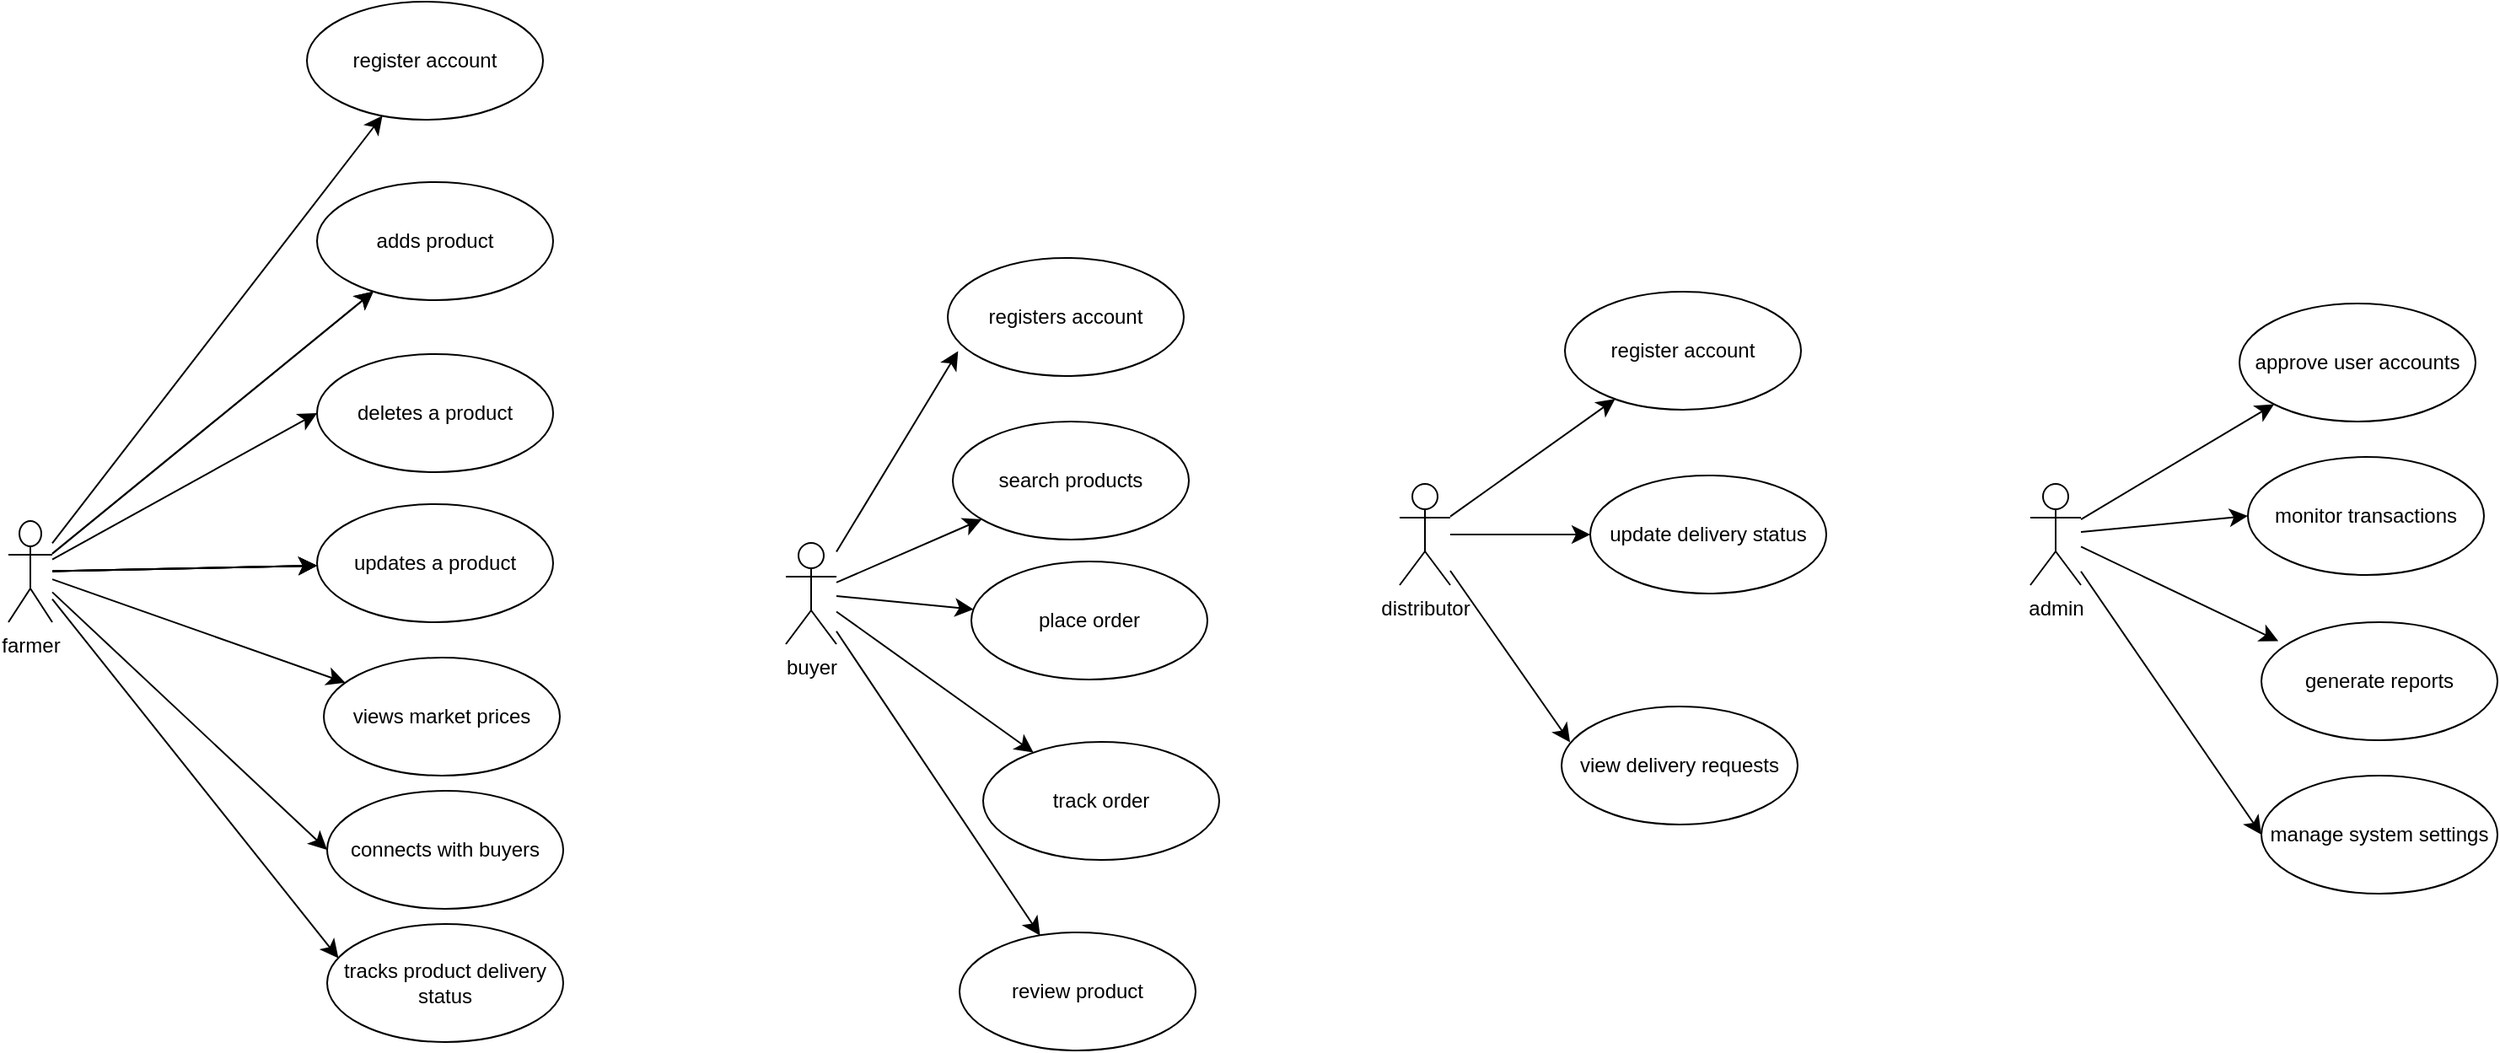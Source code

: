 <mxfile version="24.4.9" type="github">
  <diagram name="Page-1" id="b3bLt9QmsCSEi7zat9Xe">
    <mxGraphModel dx="836" dy="912" grid="0" gridSize="10" guides="1" tooltips="1" connect="1" arrows="1" fold="1" page="0" pageScale="1" pageWidth="1100" pageHeight="850" math="0" shadow="0">
      <root>
        <mxCell id="0" />
        <mxCell id="1" parent="0" />
        <mxCell id="QtXWayGIyKTpw7mKhyBs-3" value="" style="edgeStyle=none;curved=1;rounded=0;orthogonalLoop=1;jettySize=auto;html=1;fontSize=12;startSize=8;endSize=8;" edge="1" parent="1" source="QtXWayGIyKTpw7mKhyBs-1" target="QtXWayGIyKTpw7mKhyBs-2">
          <mxGeometry relative="1" as="geometry" />
        </mxCell>
        <mxCell id="QtXWayGIyKTpw7mKhyBs-15" value="" style="edgeStyle=none;curved=1;rounded=0;orthogonalLoop=1;jettySize=auto;html=1;fontSize=12;startSize=8;endSize=8;" edge="1" parent="1" source="QtXWayGIyKTpw7mKhyBs-1" target="QtXWayGIyKTpw7mKhyBs-13">
          <mxGeometry relative="1" as="geometry" />
        </mxCell>
        <mxCell id="QtXWayGIyKTpw7mKhyBs-16" value="" style="edgeStyle=none;curved=1;rounded=0;orthogonalLoop=1;jettySize=auto;html=1;fontSize=12;startSize=8;endSize=8;" edge="1" parent="1" source="QtXWayGIyKTpw7mKhyBs-1" target="QtXWayGIyKTpw7mKhyBs-13">
          <mxGeometry relative="1" as="geometry" />
        </mxCell>
        <mxCell id="QtXWayGIyKTpw7mKhyBs-17" value="" style="edgeStyle=none;curved=1;rounded=0;orthogonalLoop=1;jettySize=auto;html=1;fontSize=12;startSize=8;endSize=8;" edge="1" parent="1" source="QtXWayGIyKTpw7mKhyBs-1" target="QtXWayGIyKTpw7mKhyBs-10">
          <mxGeometry relative="1" as="geometry" />
        </mxCell>
        <mxCell id="QtXWayGIyKTpw7mKhyBs-18" value="" style="edgeStyle=none;curved=1;rounded=0;orthogonalLoop=1;jettySize=auto;html=1;fontSize=12;startSize=8;endSize=8;" edge="1" parent="1" source="QtXWayGIyKTpw7mKhyBs-1" target="QtXWayGIyKTpw7mKhyBs-10">
          <mxGeometry relative="1" as="geometry" />
        </mxCell>
        <mxCell id="QtXWayGIyKTpw7mKhyBs-19" value="" style="edgeStyle=none;curved=1;rounded=0;orthogonalLoop=1;jettySize=auto;html=1;fontSize=12;startSize=8;endSize=8;" edge="1" parent="1" source="QtXWayGIyKTpw7mKhyBs-1" target="QtXWayGIyKTpw7mKhyBs-10">
          <mxGeometry relative="1" as="geometry" />
        </mxCell>
        <mxCell id="QtXWayGIyKTpw7mKhyBs-22" style="edgeStyle=none;curved=1;rounded=0;orthogonalLoop=1;jettySize=auto;html=1;entryX=0;entryY=0.5;entryDx=0;entryDy=0;fontSize=12;startSize=8;endSize=8;" edge="1" parent="1" source="QtXWayGIyKTpw7mKhyBs-1" target="QtXWayGIyKTpw7mKhyBs-8">
          <mxGeometry relative="1" as="geometry" />
        </mxCell>
        <mxCell id="QtXWayGIyKTpw7mKhyBs-23" value="" style="edgeStyle=none;curved=1;rounded=0;orthogonalLoop=1;jettySize=auto;html=1;fontSize=12;startSize=8;endSize=8;" edge="1" parent="1" source="QtXWayGIyKTpw7mKhyBs-1" target="QtXWayGIyKTpw7mKhyBs-10">
          <mxGeometry relative="1" as="geometry" />
        </mxCell>
        <mxCell id="QtXWayGIyKTpw7mKhyBs-24" style="edgeStyle=none;curved=1;rounded=0;orthogonalLoop=1;jettySize=auto;html=1;fontSize=12;startSize=8;endSize=8;" edge="1" parent="1" source="QtXWayGIyKTpw7mKhyBs-1" target="QtXWayGIyKTpw7mKhyBs-12">
          <mxGeometry relative="1" as="geometry" />
        </mxCell>
        <mxCell id="QtXWayGIyKTpw7mKhyBs-25" style="edgeStyle=none;curved=1;rounded=0;orthogonalLoop=1;jettySize=auto;html=1;entryX=0;entryY=0.5;entryDx=0;entryDy=0;fontSize=12;startSize=8;endSize=8;" edge="1" parent="1" source="QtXWayGIyKTpw7mKhyBs-1" target="QtXWayGIyKTpw7mKhyBs-9">
          <mxGeometry relative="1" as="geometry" />
        </mxCell>
        <mxCell id="QtXWayGIyKTpw7mKhyBs-1" value="farmer" style="shape=umlActor;verticalLabelPosition=bottom;verticalAlign=top;html=1;outlineConnect=0;" vertex="1" parent="1">
          <mxGeometry x="-28" y="212" width="26" height="60" as="geometry" />
        </mxCell>
        <mxCell id="QtXWayGIyKTpw7mKhyBs-2" value="register account" style="ellipse;whiteSpace=wrap;html=1;" vertex="1" parent="1">
          <mxGeometry x="149" y="-96" width="140" height="70" as="geometry" />
        </mxCell>
        <mxCell id="QtXWayGIyKTpw7mKhyBs-7" value="tracks product delivery status" style="ellipse;whiteSpace=wrap;html=1;" vertex="1" parent="1">
          <mxGeometry x="161" y="451" width="140" height="70" as="geometry" />
        </mxCell>
        <mxCell id="QtXWayGIyKTpw7mKhyBs-8" value="deletes a product" style="ellipse;whiteSpace=wrap;html=1;" vertex="1" parent="1">
          <mxGeometry x="155" y="113" width="140" height="70" as="geometry" />
        </mxCell>
        <mxCell id="QtXWayGIyKTpw7mKhyBs-9" value="connects with buyers" style="ellipse;whiteSpace=wrap;html=1;" vertex="1" parent="1">
          <mxGeometry x="161" y="372" width="140" height="70" as="geometry" />
        </mxCell>
        <mxCell id="QtXWayGIyKTpw7mKhyBs-10" value="updates a product" style="ellipse;whiteSpace=wrap;html=1;" vertex="1" parent="1">
          <mxGeometry x="155" y="202" width="140" height="70" as="geometry" />
        </mxCell>
        <mxCell id="QtXWayGIyKTpw7mKhyBs-12" value="views market prices" style="ellipse;whiteSpace=wrap;html=1;" vertex="1" parent="1">
          <mxGeometry x="159" y="293" width="140" height="70" as="geometry" />
        </mxCell>
        <mxCell id="QtXWayGIyKTpw7mKhyBs-13" value="adds product" style="ellipse;whiteSpace=wrap;html=1;" vertex="1" parent="1">
          <mxGeometry x="155" y="11" width="140" height="70" as="geometry" />
        </mxCell>
        <mxCell id="QtXWayGIyKTpw7mKhyBs-26" style="edgeStyle=none;curved=1;rounded=0;orthogonalLoop=1;jettySize=auto;html=1;entryX=0.048;entryY=0.29;entryDx=0;entryDy=0;entryPerimeter=0;fontSize=12;startSize=8;endSize=8;" edge="1" parent="1" source="QtXWayGIyKTpw7mKhyBs-1" target="QtXWayGIyKTpw7mKhyBs-7">
          <mxGeometry relative="1" as="geometry" />
        </mxCell>
        <mxCell id="QtXWayGIyKTpw7mKhyBs-33" style="edgeStyle=none;curved=1;rounded=0;orthogonalLoop=1;jettySize=auto;html=1;fontSize=12;startSize=8;endSize=8;" edge="1" parent="1" source="QtXWayGIyKTpw7mKhyBs-27" target="QtXWayGIyKTpw7mKhyBs-28">
          <mxGeometry relative="1" as="geometry" />
        </mxCell>
        <mxCell id="QtXWayGIyKTpw7mKhyBs-34" style="edgeStyle=none;curved=1;rounded=0;orthogonalLoop=1;jettySize=auto;html=1;fontSize=12;startSize=8;endSize=8;" edge="1" parent="1" source="QtXWayGIyKTpw7mKhyBs-27" target="QtXWayGIyKTpw7mKhyBs-32">
          <mxGeometry relative="1" as="geometry" />
        </mxCell>
        <mxCell id="QtXWayGIyKTpw7mKhyBs-35" style="edgeStyle=none;curved=1;rounded=0;orthogonalLoop=1;jettySize=auto;html=1;fontSize=12;startSize=8;endSize=8;" edge="1" parent="1" source="QtXWayGIyKTpw7mKhyBs-27" target="QtXWayGIyKTpw7mKhyBs-31">
          <mxGeometry relative="1" as="geometry" />
        </mxCell>
        <mxCell id="QtXWayGIyKTpw7mKhyBs-36" style="edgeStyle=none;curved=1;rounded=0;orthogonalLoop=1;jettySize=auto;html=1;fontSize=12;startSize=8;endSize=8;" edge="1" parent="1" source="QtXWayGIyKTpw7mKhyBs-27" target="QtXWayGIyKTpw7mKhyBs-29">
          <mxGeometry relative="1" as="geometry" />
        </mxCell>
        <mxCell id="QtXWayGIyKTpw7mKhyBs-27" value="buyer" style="shape=umlActor;verticalLabelPosition=bottom;verticalAlign=top;html=1;" vertex="1" parent="1">
          <mxGeometry x="433" y="225" width="30" height="60" as="geometry" />
        </mxCell>
        <mxCell id="QtXWayGIyKTpw7mKhyBs-28" value="place order" style="ellipse;whiteSpace=wrap;html=1;" vertex="1" parent="1">
          <mxGeometry x="543" y="236" width="140" height="70" as="geometry" />
        </mxCell>
        <mxCell id="QtXWayGIyKTpw7mKhyBs-29" value="search products" style="ellipse;whiteSpace=wrap;html=1;" vertex="1" parent="1">
          <mxGeometry x="532" y="153" width="140" height="70" as="geometry" />
        </mxCell>
        <mxCell id="QtXWayGIyKTpw7mKhyBs-30" value="registers account" style="ellipse;whiteSpace=wrap;html=1;" vertex="1" parent="1">
          <mxGeometry x="529" y="56" width="140" height="70" as="geometry" />
        </mxCell>
        <mxCell id="QtXWayGIyKTpw7mKhyBs-31" value="review product" style="ellipse;whiteSpace=wrap;html=1;" vertex="1" parent="1">
          <mxGeometry x="536" y="456" width="140" height="70" as="geometry" />
        </mxCell>
        <mxCell id="QtXWayGIyKTpw7mKhyBs-32" value="track order" style="ellipse;whiteSpace=wrap;html=1;" vertex="1" parent="1">
          <mxGeometry x="550" y="343" width="140" height="70" as="geometry" />
        </mxCell>
        <mxCell id="QtXWayGIyKTpw7mKhyBs-37" style="edgeStyle=none;curved=1;rounded=0;orthogonalLoop=1;jettySize=auto;html=1;entryX=0.044;entryY=0.79;entryDx=0;entryDy=0;entryPerimeter=0;fontSize=12;startSize=8;endSize=8;" edge="1" parent="1" source="QtXWayGIyKTpw7mKhyBs-27" target="QtXWayGIyKTpw7mKhyBs-30">
          <mxGeometry relative="1" as="geometry" />
        </mxCell>
        <mxCell id="QtXWayGIyKTpw7mKhyBs-42" style="edgeStyle=none;curved=1;rounded=0;orthogonalLoop=1;jettySize=auto;html=1;fontSize=12;startSize=8;endSize=8;" edge="1" parent="1" source="QtXWayGIyKTpw7mKhyBs-38" target="QtXWayGIyKTpw7mKhyBs-41">
          <mxGeometry relative="1" as="geometry" />
        </mxCell>
        <mxCell id="QtXWayGIyKTpw7mKhyBs-43" style="edgeStyle=none;curved=1;rounded=0;orthogonalLoop=1;jettySize=auto;html=1;entryX=0;entryY=0.5;entryDx=0;entryDy=0;fontSize=12;startSize=8;endSize=8;" edge="1" parent="1" source="QtXWayGIyKTpw7mKhyBs-38" target="QtXWayGIyKTpw7mKhyBs-40">
          <mxGeometry relative="1" as="geometry" />
        </mxCell>
        <mxCell id="QtXWayGIyKTpw7mKhyBs-38" value="distributor" style="shape=umlActor;verticalLabelPosition=bottom;verticalAlign=top;html=1;" vertex="1" parent="1">
          <mxGeometry x="797" y="190" width="30" height="60" as="geometry" />
        </mxCell>
        <mxCell id="QtXWayGIyKTpw7mKhyBs-39" value="view delivery requests" style="ellipse;whiteSpace=wrap;html=1;" vertex="1" parent="1">
          <mxGeometry x="893" y="322" width="140" height="70" as="geometry" />
        </mxCell>
        <mxCell id="QtXWayGIyKTpw7mKhyBs-40" value="update delivery status" style="ellipse;whiteSpace=wrap;html=1;" vertex="1" parent="1">
          <mxGeometry x="910" y="185" width="140" height="70" as="geometry" />
        </mxCell>
        <mxCell id="QtXWayGIyKTpw7mKhyBs-41" value="register account" style="ellipse;whiteSpace=wrap;html=1;" vertex="1" parent="1">
          <mxGeometry x="895" y="76" width="140" height="70" as="geometry" />
        </mxCell>
        <mxCell id="QtXWayGIyKTpw7mKhyBs-44" style="edgeStyle=none;curved=1;rounded=0;orthogonalLoop=1;jettySize=auto;html=1;entryX=0.036;entryY=0.303;entryDx=0;entryDy=0;entryPerimeter=0;fontSize=12;startSize=8;endSize=8;" edge="1" parent="1" source="QtXWayGIyKTpw7mKhyBs-38" target="QtXWayGIyKTpw7mKhyBs-39">
          <mxGeometry relative="1" as="geometry" />
        </mxCell>
        <mxCell id="QtXWayGIyKTpw7mKhyBs-45" value="manage system settings" style="ellipse;whiteSpace=wrap;html=1;" vertex="1" parent="1">
          <mxGeometry x="1308" y="363" width="140" height="70" as="geometry" />
        </mxCell>
        <mxCell id="QtXWayGIyKTpw7mKhyBs-46" value="generate reports" style="ellipse;whiteSpace=wrap;html=1;" vertex="1" parent="1">
          <mxGeometry x="1308" y="272" width="140" height="70" as="geometry" />
        </mxCell>
        <mxCell id="QtXWayGIyKTpw7mKhyBs-47" value="monitor transactions" style="ellipse;whiteSpace=wrap;html=1;" vertex="1" parent="1">
          <mxGeometry x="1300" y="174" width="140" height="70" as="geometry" />
        </mxCell>
        <mxCell id="QtXWayGIyKTpw7mKhyBs-48" value="approve user accounts" style="ellipse;whiteSpace=wrap;html=1;" vertex="1" parent="1">
          <mxGeometry x="1295" y="83" width="140" height="70" as="geometry" />
        </mxCell>
        <mxCell id="QtXWayGIyKTpw7mKhyBs-50" style="edgeStyle=none;curved=1;rounded=0;orthogonalLoop=1;jettySize=auto;html=1;entryX=0;entryY=1;entryDx=0;entryDy=0;fontSize=12;startSize=8;endSize=8;" edge="1" parent="1" source="QtXWayGIyKTpw7mKhyBs-49" target="QtXWayGIyKTpw7mKhyBs-48">
          <mxGeometry relative="1" as="geometry" />
        </mxCell>
        <mxCell id="QtXWayGIyKTpw7mKhyBs-51" style="edgeStyle=none;curved=1;rounded=0;orthogonalLoop=1;jettySize=auto;html=1;entryX=0;entryY=0.5;entryDx=0;entryDy=0;fontSize=12;startSize=8;endSize=8;" edge="1" parent="1" source="QtXWayGIyKTpw7mKhyBs-49" target="QtXWayGIyKTpw7mKhyBs-47">
          <mxGeometry relative="1" as="geometry" />
        </mxCell>
        <mxCell id="QtXWayGIyKTpw7mKhyBs-53" style="edgeStyle=none;curved=1;rounded=0;orthogonalLoop=1;jettySize=auto;html=1;entryX=0;entryY=0.5;entryDx=0;entryDy=0;fontSize=12;startSize=8;endSize=8;" edge="1" parent="1" source="QtXWayGIyKTpw7mKhyBs-49" target="QtXWayGIyKTpw7mKhyBs-45">
          <mxGeometry relative="1" as="geometry" />
        </mxCell>
        <mxCell id="QtXWayGIyKTpw7mKhyBs-49" value="admin" style="shape=umlActor;verticalLabelPosition=bottom;verticalAlign=top;html=1;" vertex="1" parent="1">
          <mxGeometry x="1171" y="190" width="30" height="60" as="geometry" />
        </mxCell>
        <mxCell id="QtXWayGIyKTpw7mKhyBs-52" style="edgeStyle=none;curved=1;rounded=0;orthogonalLoop=1;jettySize=auto;html=1;entryX=0.072;entryY=0.16;entryDx=0;entryDy=0;entryPerimeter=0;fontSize=12;startSize=8;endSize=8;" edge="1" parent="1" source="QtXWayGIyKTpw7mKhyBs-49" target="QtXWayGIyKTpw7mKhyBs-46">
          <mxGeometry relative="1" as="geometry" />
        </mxCell>
      </root>
    </mxGraphModel>
  </diagram>
</mxfile>
